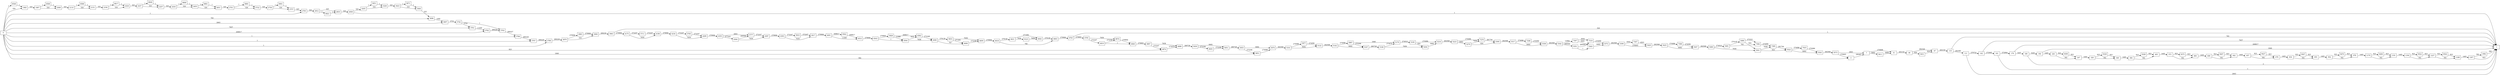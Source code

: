 digraph {
	graph [rankdir=LR]
	node [shape=rectangle]
	2 -> 7 [label=280487]
	7 -> 31 [label=274668]
	7 -> 5611 [label=8482]
	31 -> 46 [label=283150]
	46 -> 67 [label=282326]
	46 -> 5631 [label=824]
	67 -> 110 [label=283150]
	110 -> 111 [label=282385]
	110 -> 1 [label=765]
	111 -> 1 [label=2663]
	111 -> 142 [label=279722]
	142 -> 1 [label=7657]
	142 -> 161 [label=272065]
	161 -> 1 [label=1]
	161 -> 176 [label=272064]
	176 -> 1 [label=268817]
	176 -> 180 [label=3247]
	180 -> 1 [label=2]
	180 -> 182 [label=3245]
	182 -> 1 [label=1840]
	182 -> 226 [label=1405]
	226 -> 247 [label=582]
	226 -> 9309 [label=823]
	247 -> 328 [label=1405]
	328 -> 349 [label=582]
	328 -> 9329 [label=823]
	349 -> 384 [label=1405]
	384 -> 405 [label=582]
	384 -> 9349 [label=823]
	405 -> 573 [label=1405]
	573 -> 600 [label=582]
	573 -> 9375 [label=823]
	600 -> 609 [label=1405]
	609 -> 642 [label=582]
	609 -> 9407 [label=823]
	642 -> 657 [label=1405]
	657 -> 678 [label=582]
	657 -> 9427 [label=823]
	678 -> 834 [label=1405]
	834 -> 855 [label=582]
	834 -> 9447 [label=823]
	855 -> 954 [label=1405]
	954 -> 978 [label=582]
	954 -> 9470 [label=823]
	978 -> 1170 [label=1405]
	1170 -> 1191 [label=582]
	1170 -> 9490 [label=823]
	1191 -> 1194 [label=1405]
	1194 -> 1227 [label=582]
	1194 -> 9522 [label=823]
	1227 -> 1248 [label=582]
	1227 -> 9542 [label=823]
	1248 -> 1267 [label=1405]
	1267 -> 1 [label=823]
	1267 -> 1982 [label=582]
	1982 -> 1 [label=582]
	1983 -> 1987 [label=325]
	1987 -> 2008 [label=324]
	1987 -> 8568 [label=1]
	2008 -> 2110 [label=325]
	2110 -> 2131 [label=324]
	2110 -> 8588 [label=1]
	2131 -> 2194 [label=325]
	2194 -> 2224 [label=324]
	2194 -> 8617 [label=1]
	2224 -> 2227 [label=325]
	2227 -> 2257 [label=324]
	2227 -> 8646 [label=1]
	2257 -> 2434 [label=325]
	2434 -> 2455 [label=324]
	2434 -> 8666 [label=1]
	2455 -> 2651 [label=324]
	2455 -> 8861 [label=1]
	2651 -> 2701 [label=325]
	2701 -> 2722 [label=324]
	2701 -> 8881 [label=1]
	2722 -> 2736 [label=325]
	2736 -> 2757 [label=324]
	2736 -> 8901 [label=1]
	2757 -> 2763 [label=325]
	2763 -> 2812 [label=326]
	2812 -> 2833 [label=325]
	2812 -> 8921 [label=1]
	2833 -> 2838 [label=326]
	2838 -> 1 [label=1]
	2838 -> 3205 [label=325]
	3205 -> 3226 [label=324]
	3205 -> 5651 [label=1]
	3226 -> 3423 [label=325]
	3423 -> 3444 [label=324]
	3423 -> 5671 [label=1]
	3444 -> 3696 [label=325]
	3696 -> 3697 [label=1090]
	3697 -> 3742 [label=3753]
	3742 -> 3761 [label=3752]
	3742 -> 3763 [label=1]
	3761 -> 3762 [label=11409]
	3762 -> 3763 [label=280226]
	3763 -> 3766 [label=280227]
	3766 -> 3767 [label=280228]
	3767 -> 3780 [label=280229]
	3780 -> 3879 [label=280230]
	3879 -> 3900 [label=324]
	3879 -> 3983 [label=279906]
	3900 -> 3963 [label=280230]
	3963 -> 1 [label=324]
	3963 -> 4175 [label=279906]
	3983 -> 3900 [label=279906]
	4175 -> 4196 [label=7659]
	4175 -> 5711 [label=272247]
	4196 -> 4234 [label=279906]
	4234 -> 4289 [label=7659]
	4234 -> 5765 [label=272247]
	4289 -> 4355 [label=279906]
	4355 -> 4364 [label=277243]
	4355 -> 5777 [label=2663]
	4364 -> 4387 [label=7659]
	4364 -> 5777 [label=269584]
	4387 -> 4393 [label=279906]
	4393 -> 4417 [label=7659]
	4393 -> 5810 [label=272247]
	4417 -> 4491 [label=279906]
	4491 -> 4512 [label=11089]
	4491 -> 9562 [label=268817]
	4512 -> 4543 [label=279906]
	4543 -> 4564 [label=1]
	4543 -> 5828 [label=279905]
	4564 -> 4582 [label=3431]
	4564 -> 4585 [label=7658]
	4582 -> 4585 [label=272248]
	4585 -> 4606 [label=767]
	4585 -> 5833 [label=279139]
	4606 -> 4609 [label=272248]
	4609 -> 4618 [label=279906]
	4618 -> 4621 [label=279140]
	4618 -> 4663 [label=766]
	4621 -> 4642 [label=271482]
	4621 -> 9123 [label=7658]
	4642 -> 4663 [label=279140]
	4663 -> 4763 [label=279906]
	4763 -> 1 [label=1]
	4763 -> 4795 [label=279905]
	4795 -> 4819 [label=272247]
	4795 -> 8974 [label=7658]
	4819 -> 4840 [label=1]
	4819 -> 8974 [label=272246]
	4840 -> 4867 [label=279905]
	4867 -> 4874 [label=272247]
	4867 -> 4888 [label=7658]
	4874 -> 4888 [label=273070]
	4888 -> 5030 [label=280728]
	5030 -> 5051 [label=8482]
	5030 -> 9005 [label=272246]
	5051 -> 5053 [label=280728]
	5053 -> 5074 [label=8482]
	5053 -> 5851 [label=272246]
	5074 -> 5101 [label=282568]
	5101 -> 5122 [label=8482]
	5101 -> 5877 [label=274086]
	5122 -> 5142 [label=282568]
	5142 -> 5167 [label=8482]
	5142 -> 5887 [label=274086]
	5167 -> 5168 [label=280728]
	5168 -> 5170 [label=273070]
	5168 -> 5204 [label=7658]
	5170 -> 5195 [label=274910]
	5195 -> 5204 [label=824]
	5195 -> 5216 [label=274086]
	5204 -> 5216 [label=8482]
	5216 -> 5223 [label=282568]
	5223 -> 5279 [label=8482]
	5223 -> 7270 [label=274086]
	5279 -> 5300 [label=824]
	5279 -> 7270 [label=7658]
	5300 -> 5317 [label=282568]
	5317 -> 5338 [label=8482]
	5317 -> 7298 [label=274086]
	5338 -> 5342 [label=282568]
	5342 -> 5351 [label=269584]
	5342 -> 7307 [label=12984]
	5351 -> 5363 [label=1]
	5351 -> 7319 [label=269583]
	5363 -> 5372 [label=8482]
	5372 -> 5399 [label=282568]
	5399 -> 5420 [label=278065]
	5399 -> 7347 [label=4503]
	5420 -> 5425 [label=282568]
	5425 -> 5447 [label=8482]
	5425 -> 7368 [label=274086]
	5447 -> 5480 [label=282568]
	5480 -> 5481 [label=274910]
	5480 -> 5501 [label=7658]
	5481 -> 5486 [label=274145]
	5481 -> 7384 [label=765]
	5486 -> 5501 [label=824]
	5486 -> 7384 [label=273321]
	5501 -> 5522 [label=824]
	5501 -> 7389 [label=7658]
	5522 -> 5543 [label=8482]
	5522 -> 7423 [label=274086]
	5543 -> 5573 [label=282568]
	5573 -> 2 [label=279905]
	5573 -> 7 [label=2663]
	5611 -> 31 [label=8482]
	5631 -> 67 [label=824]
	5651 -> 3226 [label=1]
	5671 -> 3444 [label=1]
	5711 -> 4196 [label=272247]
	5765 -> 4289 [label=272247]
	5777 -> 4387 [label=272247]
	5810 -> 4417 [label=272247]
	5828 -> 4564 [label=11088]
	5828 -> 4582 [label=268817]
	5833 -> 4606 [label=271481]
	5833 -> 4609 [label=7658]
	5851 -> 5074 [label=274086]
	5877 -> 5122 [label=274086]
	5887 -> 5170 [label=1840]
	5887 -> 5167 [label=272246]
	7270 -> 5300 [label=281744]
	7298 -> 5338 [label=274086]
	7307 -> 7319 [label=4503]
	7307 -> 5363 [label=8481]
	7319 -> 5372 [label=274086]
	7347 -> 5420 [label=4503]
	7368 -> 5447 [label=274086]
	7384 -> 7389 [label=274086]
	7389 -> 5522 [label=281744]
	7423 -> 5543 [label=274086]
	8548 -> 1983 [label=1]
	8568 -> 2008 [label=1]
	8588 -> 2131 [label=1]
	8617 -> 2224 [label=1]
	8646 -> 2257 [label=1]
	8666 -> 2455 [label=1]
	8861 -> 2651 [label=1]
	8881 -> 2722 [label=1]
	8901 -> 2757 [label=1]
	8921 -> 2833 [label=1]
	8974 -> 4840 [label=279904]
	9005 -> 5051 [label=272246]
	9123 -> 4642 [label=7658]
	9309 -> 247 [label=823]
	9329 -> 349 [label=823]
	9349 -> 405 [label=823]
	9375 -> 600 [label=823]
	9407 -> 642 [label=823]
	9427 -> 678 [label=823]
	9447 -> 855 [label=823]
	9470 -> 978 [label=823]
	9490 -> 1191 [label=823]
	9522 -> 1227 [label=823]
	9542 -> 1248 [label=823]
	9562 -> 4512 [label=268817]
	0 -> 2 [label=582]
	0 -> 1983 [label=324]
	0 -> 3767 [label=1]
	0 -> 2763 [label=1]
	0 -> 5851 [label=1840]
	0 -> 3766 [label=1]
	0 -> 3696 [label=765]
	0 -> 3761 [label=7657]
	0 -> 4874 [label=823]
	0 -> 3780 [label=1]
	0 -> 3762 [label=268817]
	0 -> 3697 [label=2663]
	0 -> 8548 [label=1]
}
